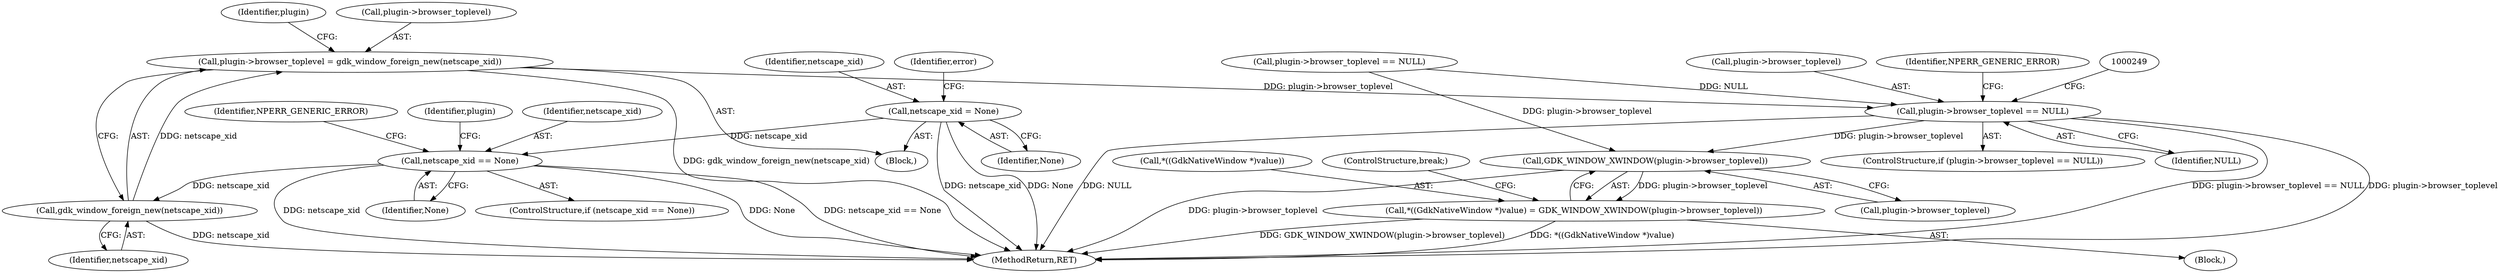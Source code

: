 digraph "0_nspluginwrapper_7e4ab8e1189846041f955e6c83f72bc1624e7a98_1@pointer" {
"1000232" [label="(Call,plugin->browser_toplevel = gdk_window_foreign_new(netscape_xid))"];
"1000236" [label="(Call,gdk_window_foreign_new(netscape_xid))"];
"1000227" [label="(Call,netscape_xid == None)"];
"1000209" [label="(Call,netscape_xid = None)"];
"1000239" [label="(Call,plugin->browser_toplevel == NULL)"];
"1000251" [label="(Call,GDK_WINDOW_XWINDOW(plugin->browser_toplevel))"];
"1000246" [label="(Call,*((GdkNativeWindow *)value) = GDK_WINDOW_XWINDOW(plugin->browser_toplevel))"];
"1000202" [label="(Call,plugin->browser_toplevel == NULL)"];
"1000246" [label="(Call,*((GdkNativeWindow *)value) = GDK_WINDOW_XWINDOW(plugin->browser_toplevel))"];
"1000238" [label="(ControlStructure,if (plugin->browser_toplevel == NULL))"];
"1000251" [label="(Call,GDK_WINDOW_XWINDOW(plugin->browser_toplevel))"];
"1000241" [label="(Identifier,plugin)"];
"1000227" [label="(Call,netscape_xid == None)"];
"1000210" [label="(Identifier,netscape_xid)"];
"1000232" [label="(Call,plugin->browser_toplevel = gdk_window_foreign_new(netscape_xid))"];
"1000207" [label="(Block,)"];
"1000252" [label="(Call,plugin->browser_toplevel)"];
"1000214" [label="(Identifier,error)"];
"1000247" [label="(Call,*((GdkNativeWindow *)value))"];
"1000255" [label="(ControlStructure,break;)"];
"1000233" [label="(Call,plugin->browser_toplevel)"];
"1000239" [label="(Call,plugin->browser_toplevel == NULL)"];
"1000228" [label="(Identifier,netscape_xid)"];
"1000133" [label="(Block,)"];
"1000231" [label="(Identifier,NPERR_GENERIC_ERROR)"];
"1000236" [label="(Call,gdk_window_foreign_new(netscape_xid))"];
"1000237" [label="(Identifier,netscape_xid)"];
"1000211" [label="(Identifier,None)"];
"1000240" [label="(Call,plugin->browser_toplevel)"];
"1000234" [label="(Identifier,plugin)"];
"1000245" [label="(Identifier,NPERR_GENERIC_ERROR)"];
"1000226" [label="(ControlStructure,if (netscape_xid == None))"];
"1000243" [label="(Identifier,NULL)"];
"1000229" [label="(Identifier,None)"];
"1000298" [label="(MethodReturn,RET)"];
"1000209" [label="(Call,netscape_xid = None)"];
"1000232" -> "1000207"  [label="AST: "];
"1000232" -> "1000236"  [label="CFG: "];
"1000233" -> "1000232"  [label="AST: "];
"1000236" -> "1000232"  [label="AST: "];
"1000241" -> "1000232"  [label="CFG: "];
"1000232" -> "1000298"  [label="DDG: gdk_window_foreign_new(netscape_xid)"];
"1000236" -> "1000232"  [label="DDG: netscape_xid"];
"1000232" -> "1000239"  [label="DDG: plugin->browser_toplevel"];
"1000236" -> "1000237"  [label="CFG: "];
"1000237" -> "1000236"  [label="AST: "];
"1000236" -> "1000298"  [label="DDG: netscape_xid"];
"1000227" -> "1000236"  [label="DDG: netscape_xid"];
"1000227" -> "1000226"  [label="AST: "];
"1000227" -> "1000229"  [label="CFG: "];
"1000228" -> "1000227"  [label="AST: "];
"1000229" -> "1000227"  [label="AST: "];
"1000231" -> "1000227"  [label="CFG: "];
"1000234" -> "1000227"  [label="CFG: "];
"1000227" -> "1000298"  [label="DDG: netscape_xid == None"];
"1000227" -> "1000298"  [label="DDG: netscape_xid"];
"1000227" -> "1000298"  [label="DDG: None"];
"1000209" -> "1000227"  [label="DDG: netscape_xid"];
"1000209" -> "1000207"  [label="AST: "];
"1000209" -> "1000211"  [label="CFG: "];
"1000210" -> "1000209"  [label="AST: "];
"1000211" -> "1000209"  [label="AST: "];
"1000214" -> "1000209"  [label="CFG: "];
"1000209" -> "1000298"  [label="DDG: netscape_xid"];
"1000209" -> "1000298"  [label="DDG: None"];
"1000239" -> "1000238"  [label="AST: "];
"1000239" -> "1000243"  [label="CFG: "];
"1000240" -> "1000239"  [label="AST: "];
"1000243" -> "1000239"  [label="AST: "];
"1000245" -> "1000239"  [label="CFG: "];
"1000249" -> "1000239"  [label="CFG: "];
"1000239" -> "1000298"  [label="DDG: plugin->browser_toplevel == NULL"];
"1000239" -> "1000298"  [label="DDG: plugin->browser_toplevel"];
"1000239" -> "1000298"  [label="DDG: NULL"];
"1000202" -> "1000239"  [label="DDG: NULL"];
"1000239" -> "1000251"  [label="DDG: plugin->browser_toplevel"];
"1000251" -> "1000246"  [label="AST: "];
"1000251" -> "1000252"  [label="CFG: "];
"1000252" -> "1000251"  [label="AST: "];
"1000246" -> "1000251"  [label="CFG: "];
"1000251" -> "1000298"  [label="DDG: plugin->browser_toplevel"];
"1000251" -> "1000246"  [label="DDG: plugin->browser_toplevel"];
"1000202" -> "1000251"  [label="DDG: plugin->browser_toplevel"];
"1000246" -> "1000133"  [label="AST: "];
"1000247" -> "1000246"  [label="AST: "];
"1000255" -> "1000246"  [label="CFG: "];
"1000246" -> "1000298"  [label="DDG: GDK_WINDOW_XWINDOW(plugin->browser_toplevel)"];
"1000246" -> "1000298"  [label="DDG: *((GdkNativeWindow *)value)"];
}

